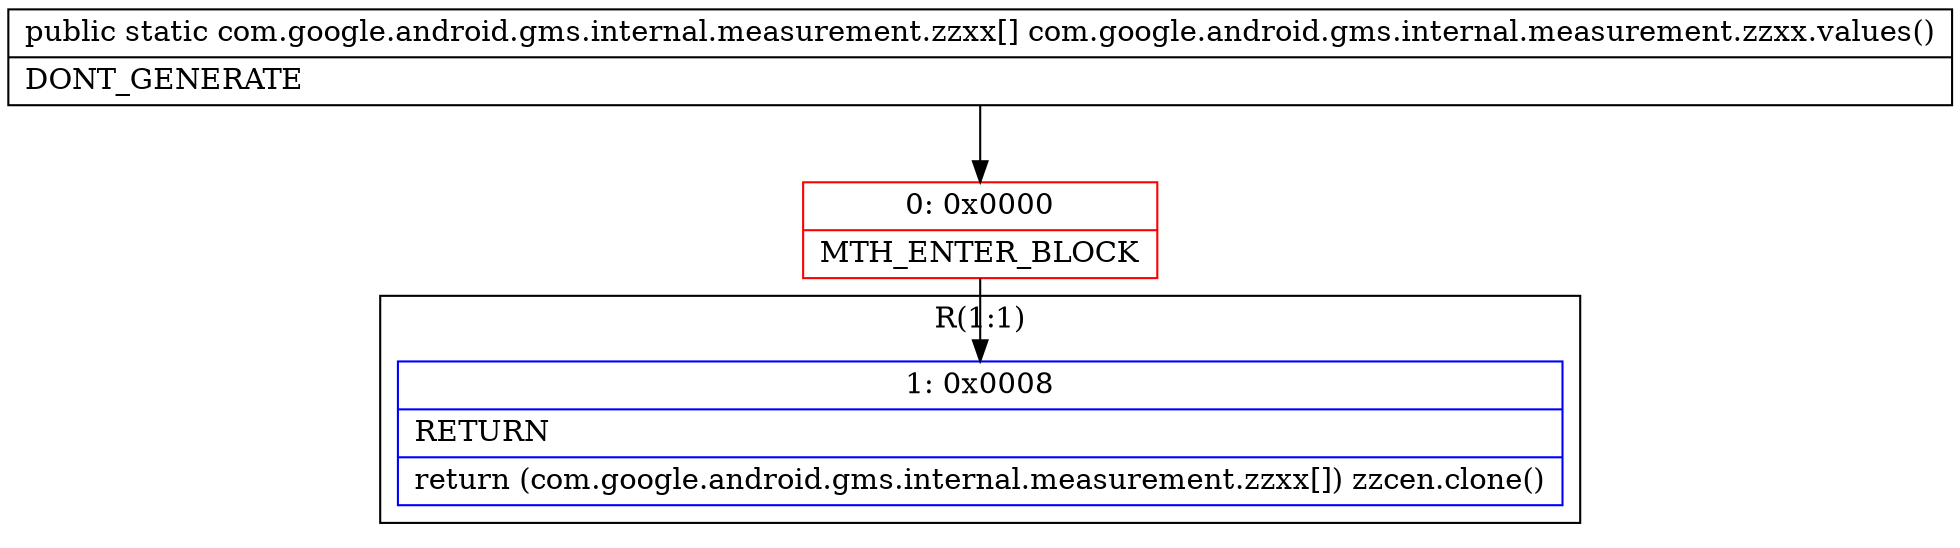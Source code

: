 digraph "CFG forcom.google.android.gms.internal.measurement.zzxx.values()[Lcom\/google\/android\/gms\/internal\/measurement\/zzxx;" {
subgraph cluster_Region_859944483 {
label = "R(1:1)";
node [shape=record,color=blue];
Node_1 [shape=record,label="{1\:\ 0x0008|RETURN\l|return (com.google.android.gms.internal.measurement.zzxx[]) zzcen.clone()\l}"];
}
Node_0 [shape=record,color=red,label="{0\:\ 0x0000|MTH_ENTER_BLOCK\l}"];
MethodNode[shape=record,label="{public static com.google.android.gms.internal.measurement.zzxx[] com.google.android.gms.internal.measurement.zzxx.values()  | DONT_GENERATE\l}"];
MethodNode -> Node_0;
Node_0 -> Node_1;
}

